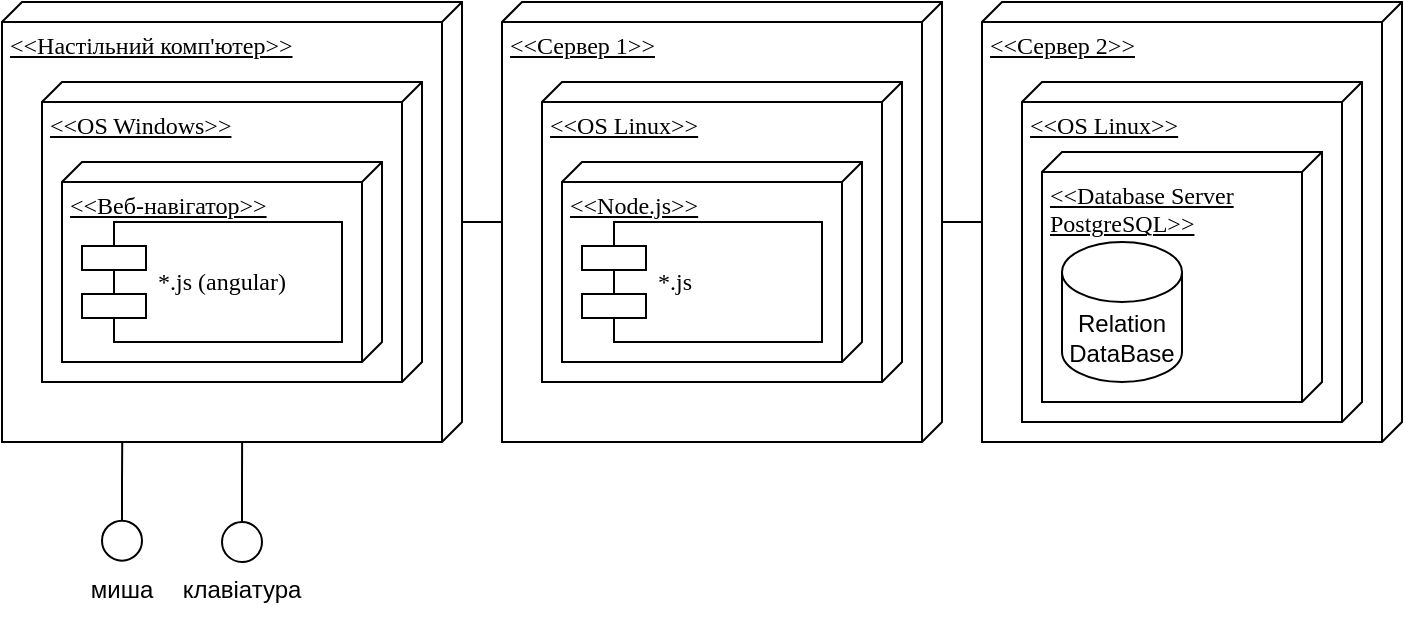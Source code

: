 <mxfile version="20.4.0" type="device"><diagram name="Page-1" id="5f0bae14-7c28-e335-631c-24af17079c00"><mxGraphModel dx="981" dy="508" grid="1" gridSize="10" guides="1" tooltips="1" connect="1" arrows="1" fold="1" page="1" pageScale="1" pageWidth="1100" pageHeight="850" background="none" math="0" shadow="0"><root><mxCell id="0"/><mxCell id="1" parent="0"/><mxCell id="zSo2Lg_r3zkETElvF47h-26" value="" style="edgeStyle=orthogonalEdgeStyle;rounded=0;orthogonalLoop=1;jettySize=auto;html=1;endArrow=none;endFill=0;" edge="1" parent="1" source="39150e848f15840c-1" target="zSo2Lg_r3zkETElvF47h-16"><mxGeometry relative="1" as="geometry"/></mxCell><mxCell id="39150e848f15840c-1" value="&amp;lt;&amp;lt;Настільний комп'ютер&amp;gt;&amp;gt;" style="verticalAlign=top;align=left;spacingTop=8;spacingLeft=2;spacingRight=12;shape=cube;size=10;direction=south;fontStyle=4;html=1;rounded=0;shadow=0;comic=0;labelBackgroundColor=none;strokeWidth=1;fontFamily=Verdana;fontSize=12" parent="1" vertex="1"><mxGeometry x="120" y="70" width="230" height="220" as="geometry"/></mxCell><mxCell id="zSo2Lg_r3zkETElvF47h-1" value="&amp;lt;&amp;lt;OS Windows&amp;gt;&amp;gt;" style="verticalAlign=top;align=left;spacingTop=8;spacingLeft=2;spacingRight=12;shape=cube;size=10;direction=south;fontStyle=4;html=1;rounded=0;shadow=0;comic=0;labelBackgroundColor=none;strokeWidth=1;fontFamily=Verdana;fontSize=12" vertex="1" parent="1"><mxGeometry x="140" y="110" width="190" height="150" as="geometry"/></mxCell><mxCell id="zSo2Lg_r3zkETElvF47h-2" value="&amp;lt;&amp;lt;Веб-навігатор&amp;gt;&amp;gt;" style="verticalAlign=top;align=left;spacingTop=8;spacingLeft=2;spacingRight=12;shape=cube;size=10;direction=south;fontStyle=4;html=1;rounded=0;shadow=0;comic=0;labelBackgroundColor=none;strokeWidth=1;fontFamily=Verdana;fontSize=12" vertex="1" parent="1"><mxGeometry x="150" y="150" width="160" height="100" as="geometry"/></mxCell><mxCell id="zSo2Lg_r3zkETElvF47h-3" value="*.js (angular)" style="shape=component;align=left;spacingLeft=36;rounded=0;shadow=0;comic=0;labelBackgroundColor=none;strokeWidth=1;fontFamily=Verdana;fontSize=12;html=1;" vertex="1" parent="1"><mxGeometry x="160" y="180" width="130" height="60" as="geometry"/></mxCell><mxCell id="zSo2Lg_r3zkETElvF47h-30" style="edgeStyle=orthogonalEdgeStyle;rounded=0;orthogonalLoop=1;jettySize=auto;html=1;entryX=1.001;entryY=0.478;entryDx=0;entryDy=0;entryPerimeter=0;endArrow=none;endFill=0;" edge="1" parent="1" source="zSo2Lg_r3zkETElvF47h-5" target="39150e848f15840c-1"><mxGeometry relative="1" as="geometry"/></mxCell><mxCell id="zSo2Lg_r3zkETElvF47h-5" value="" style="ellipse;whiteSpace=wrap;html=1;rounded=0;shadow=0;comic=0;labelBackgroundColor=none;strokeWidth=1;fontFamily=Verdana;fontSize=12;align=center;" vertex="1" parent="1"><mxGeometry x="230" y="330" width="20" height="20" as="geometry"/></mxCell><mxCell id="zSo2Lg_r3zkETElvF47h-9" style="edgeStyle=orthogonalEdgeStyle;rounded=0;orthogonalLoop=1;jettySize=auto;html=1;entryX=1.003;entryY=0.636;entryDx=0;entryDy=0;entryPerimeter=0;endArrow=none;endFill=0;" edge="1" parent="1" source="zSo2Lg_r3zkETElvF47h-10"><mxGeometry relative="1" as="geometry"><mxPoint x="180.12" y="290" as="targetPoint"/></mxGeometry></mxCell><mxCell id="zSo2Lg_r3zkETElvF47h-10" value="" style="ellipse;whiteSpace=wrap;html=1;rounded=0;shadow=0;comic=0;labelBackgroundColor=none;strokeWidth=1;fontFamily=Verdana;fontSize=12;align=center;" vertex="1" parent="1"><mxGeometry x="170" y="329.34" width="20" height="20" as="geometry"/></mxCell><mxCell id="zSo2Lg_r3zkETElvF47h-11" value="миша" style="text;html=1;strokeColor=none;fillColor=none;align=center;verticalAlign=middle;whiteSpace=wrap;rounded=0;" vertex="1" parent="1"><mxGeometry x="150" y="349.34" width="60" height="30" as="geometry"/></mxCell><mxCell id="zSo2Lg_r3zkETElvF47h-12" value="клавіатура" style="text;html=1;strokeColor=none;fillColor=none;align=center;verticalAlign=middle;whiteSpace=wrap;rounded=0;" vertex="1" parent="1"><mxGeometry x="210.0" y="349.34" width="60" height="30" as="geometry"/></mxCell><mxCell id="zSo2Lg_r3zkETElvF47h-31" value="" style="edgeStyle=orthogonalEdgeStyle;rounded=0;orthogonalLoop=1;jettySize=auto;html=1;endArrow=none;endFill=0;" edge="1" parent="1" source="zSo2Lg_r3zkETElvF47h-13" target="zSo2Lg_r3zkETElvF47h-27"><mxGeometry relative="1" as="geometry"/></mxCell><mxCell id="zSo2Lg_r3zkETElvF47h-13" value="&amp;lt;&amp;lt;Сервер 1&amp;gt;&amp;gt;" style="verticalAlign=top;align=left;spacingTop=8;spacingLeft=2;spacingRight=12;shape=cube;size=10;direction=south;fontStyle=4;html=1;rounded=0;shadow=0;comic=0;labelBackgroundColor=none;strokeWidth=1;fontFamily=Verdana;fontSize=12" vertex="1" parent="1"><mxGeometry x="370" y="70" width="220" height="220" as="geometry"/></mxCell><mxCell id="zSo2Lg_r3zkETElvF47h-14" value="&amp;lt;&amp;lt;OS Linux&amp;gt;&amp;gt;" style="verticalAlign=top;align=left;spacingTop=8;spacingLeft=2;spacingRight=12;shape=cube;size=10;direction=south;fontStyle=4;html=1;rounded=0;shadow=0;comic=0;labelBackgroundColor=none;strokeWidth=1;fontFamily=Verdana;fontSize=12" vertex="1" parent="1"><mxGeometry x="390" y="110" width="180" height="150" as="geometry"/></mxCell><mxCell id="zSo2Lg_r3zkETElvF47h-15" value="&amp;lt;&amp;lt;Node.js&amp;gt;&amp;gt;" style="verticalAlign=top;align=left;spacingTop=8;spacingLeft=2;spacingRight=12;shape=cube;size=10;direction=south;fontStyle=4;html=1;rounded=0;shadow=0;comic=0;labelBackgroundColor=none;strokeWidth=1;fontFamily=Verdana;fontSize=12" vertex="1" parent="1"><mxGeometry x="400" y="150" width="150" height="100" as="geometry"/></mxCell><mxCell id="zSo2Lg_r3zkETElvF47h-16" value="*.js&amp;nbsp;" style="shape=component;align=left;spacingLeft=36;rounded=0;shadow=0;comic=0;labelBackgroundColor=none;strokeWidth=1;fontFamily=Verdana;fontSize=12;html=1;" vertex="1" parent="1"><mxGeometry x="410" y="180" width="120" height="60" as="geometry"/></mxCell><mxCell id="zSo2Lg_r3zkETElvF47h-17" value="&amp;lt;&amp;lt;Сервер 2&amp;gt;&amp;gt;" style="verticalAlign=top;align=left;spacingTop=8;spacingLeft=2;spacingRight=12;shape=cube;size=10;direction=south;fontStyle=4;html=1;rounded=0;shadow=0;comic=0;labelBackgroundColor=none;strokeWidth=1;fontFamily=Verdana;fontSize=12" vertex="1" parent="1"><mxGeometry x="610" y="70" width="210" height="220" as="geometry"/></mxCell><mxCell id="zSo2Lg_r3zkETElvF47h-18" value="&amp;lt;&amp;lt;OS Linux&amp;gt;&amp;gt;" style="verticalAlign=top;align=left;spacingTop=8;spacingLeft=2;spacingRight=12;shape=cube;size=10;direction=south;fontStyle=4;html=1;rounded=0;shadow=0;comic=0;labelBackgroundColor=none;strokeWidth=1;fontFamily=Verdana;fontSize=12" vertex="1" parent="1"><mxGeometry x="630" y="110" width="170" height="170" as="geometry"/></mxCell><mxCell id="zSo2Lg_r3zkETElvF47h-19" value="&amp;lt;&amp;lt;Database Server&lt;br&gt;PostgreSQL&amp;gt;&amp;gt;" style="verticalAlign=top;align=left;spacingTop=8;spacingLeft=2;spacingRight=12;shape=cube;size=10;direction=south;fontStyle=4;html=1;rounded=0;shadow=0;comic=0;labelBackgroundColor=none;strokeWidth=1;fontFamily=Verdana;fontSize=12" vertex="1" parent="1"><mxGeometry x="640" y="145" width="140" height="125" as="geometry"/></mxCell><mxCell id="zSo2Lg_r3zkETElvF47h-27" value="Relation DataBase" style="shape=cylinder3;whiteSpace=wrap;html=1;boundedLbl=1;backgroundOutline=1;size=15;" vertex="1" parent="1"><mxGeometry x="650" y="190" width="60" height="70" as="geometry"/></mxCell></root></mxGraphModel></diagram></mxfile>